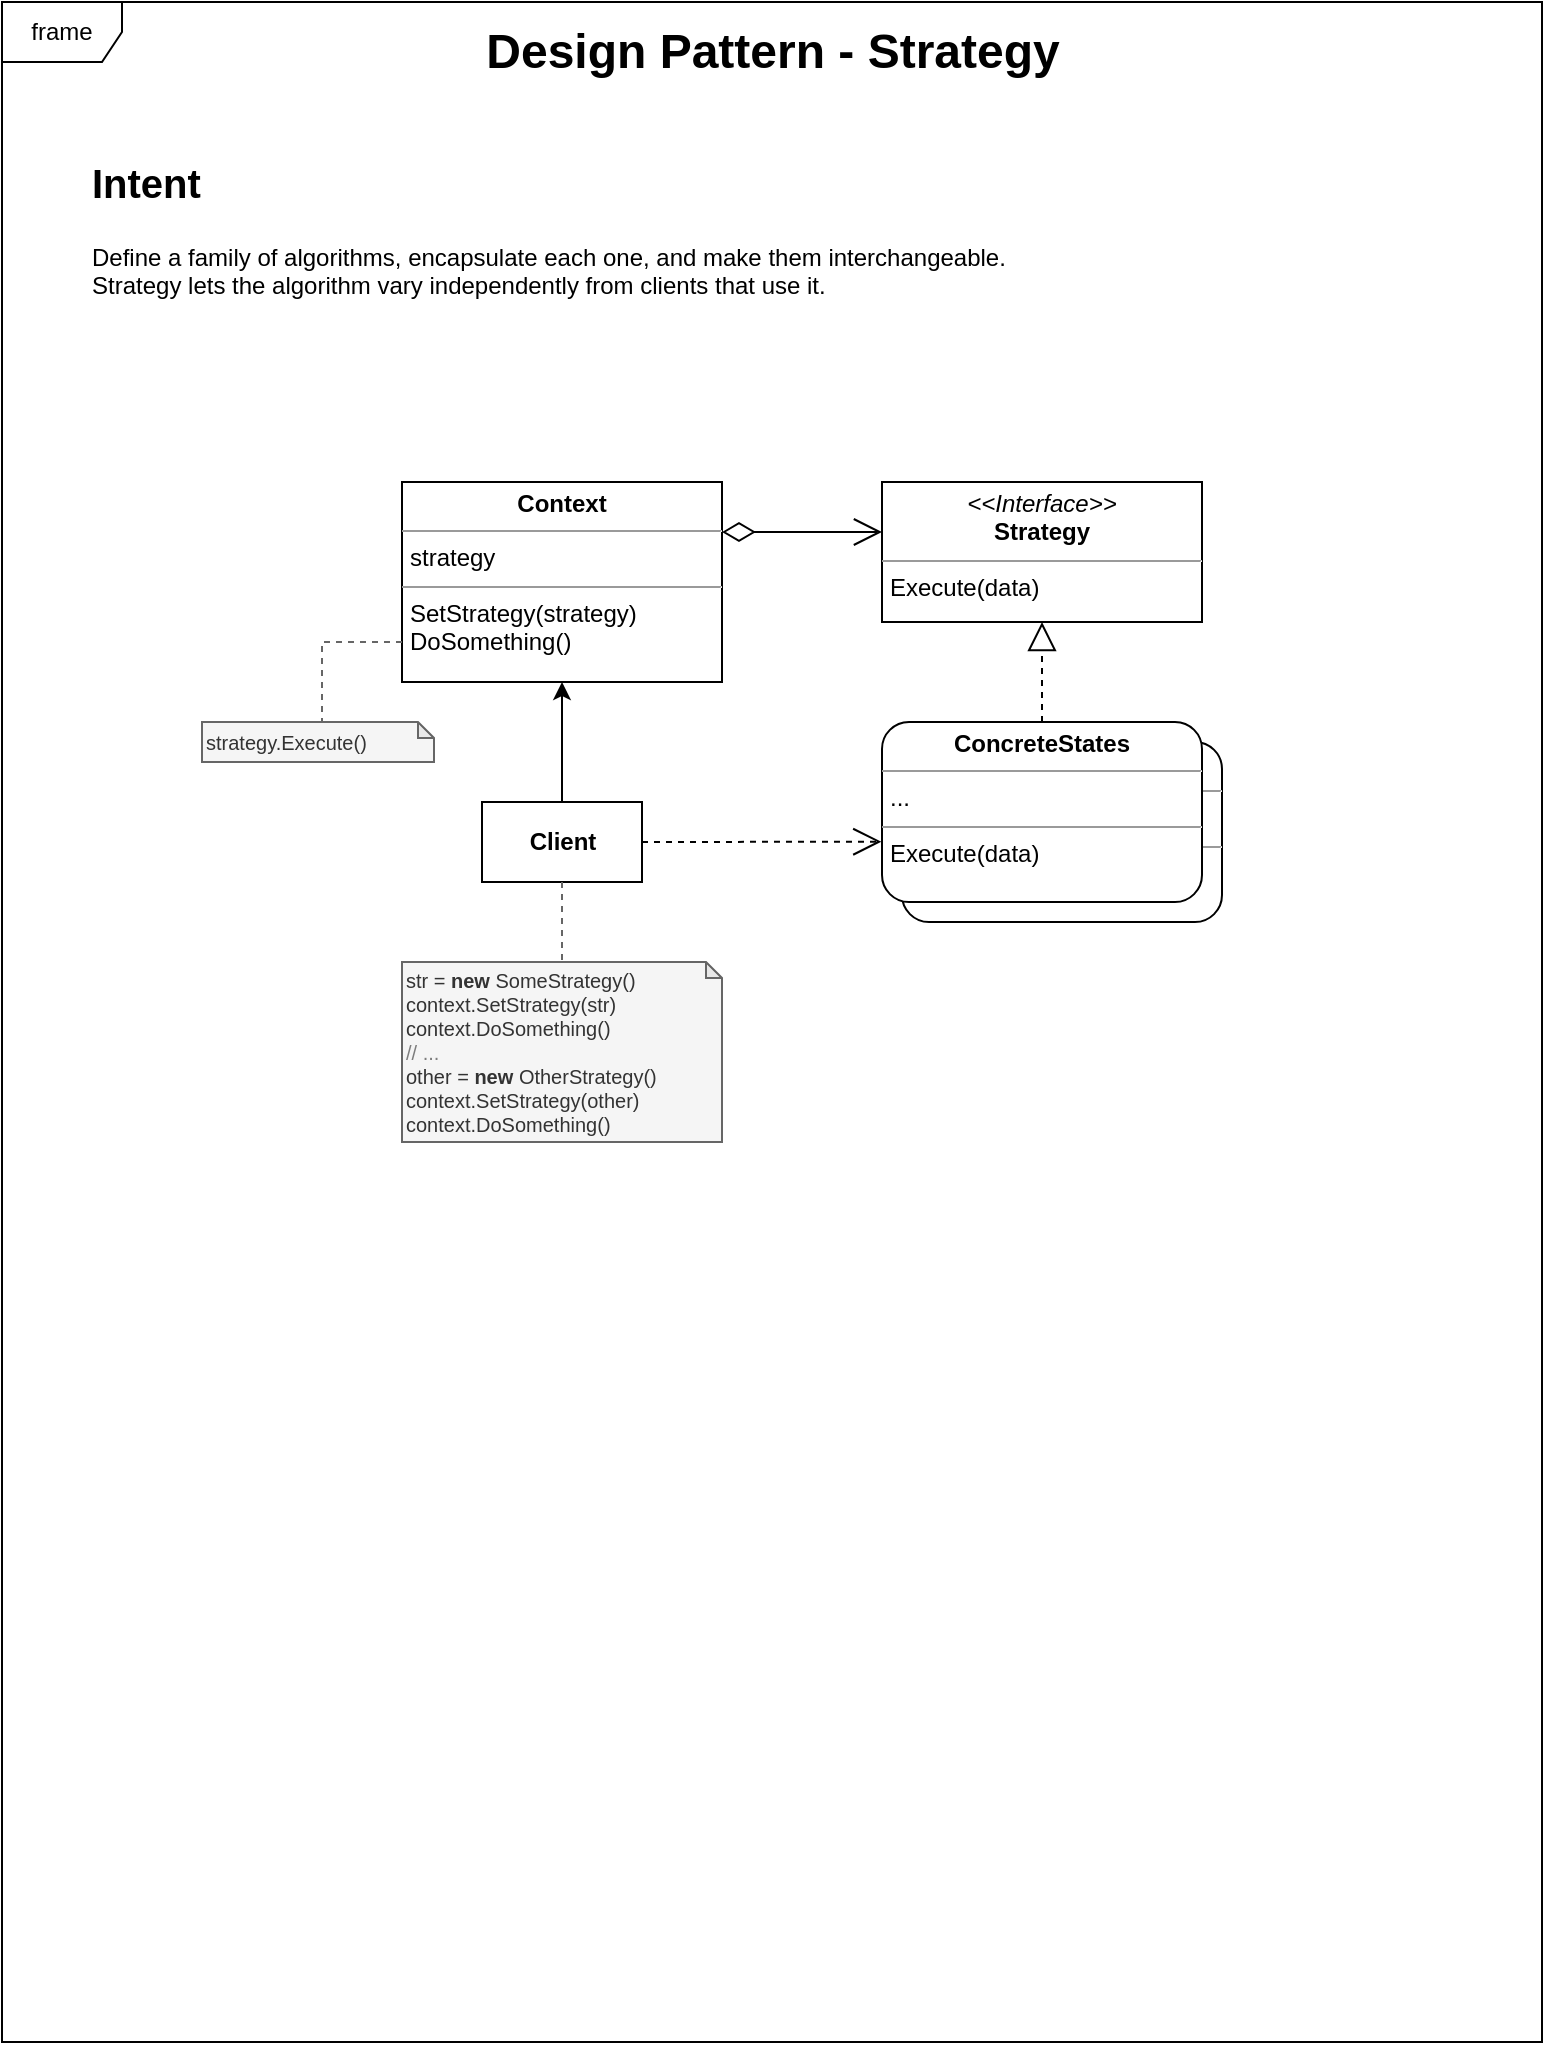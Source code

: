 <mxfile version="20.2.3" type="device"><diagram name="Page-1" id="c4acf3e9-155e-7222-9cf6-157b1a14988f"><mxGraphModel dx="1671" dy="1014" grid="1" gridSize="10" guides="1" tooltips="1" connect="1" arrows="1" fold="1" page="1" pageScale="1" pageWidth="850" pageHeight="1100" background="none" math="0" shadow="0"><root><mxCell id="0"/><mxCell id="1" parent="0"/><mxCell id="4ZSfXm20-_xIdtlkLb8F-1" value="frame" style="shape=umlFrame;whiteSpace=wrap;html=1;" vertex="1" parent="1"><mxGeometry x="40" y="40" width="770" height="1020" as="geometry"/></mxCell><mxCell id="SNXLgNl5wJkpsjLgbIaf-1" value="&lt;b style=&quot;&quot;&gt;&lt;font style=&quot;font-size: 24px;&quot;&gt;Design Pattern - Strategy&lt;/font&gt;&lt;/b&gt;" style="text;html=1;align=center;verticalAlign=middle;resizable=0;points=[];autosize=1;strokeColor=none;fillColor=none;fontSize=16;" parent="1" vertex="1"><mxGeometry x="270" y="45" width="310" height="40" as="geometry"/></mxCell><mxCell id="KmE9x78havIfTtKwWrY--2" value="&lt;h1&gt;&lt;font style=&quot;font-size: 20px;&quot;&gt;Intent&lt;/font&gt;&lt;/h1&gt;&lt;p&gt;Define a family of algorithms, encapsulate each one, and make them interchangeable.&lt;br&gt;&lt;span style=&quot;background-color: initial;&quot;&gt;Strategy lets the algorithm vary independently from clients that use it.&lt;/span&gt;&lt;/p&gt;" style="text;html=1;strokeColor=none;fillColor=none;spacing=5;spacingTop=-20;whiteSpace=wrap;overflow=hidden;rounded=0;" parent="1" vertex="1"><mxGeometry x="80" y="110" width="690" height="80" as="geometry"/></mxCell><mxCell id="nxDBWPMHmyQlofocXc1m-13" value="&lt;div style=&quot;&quot;&gt;&lt;span style=&quot;background-color: initial;&quot;&gt;strategy.Execute(&lt;/span&gt;&lt;span style=&quot;background-color: initial;&quot;&gt;)&lt;/span&gt;&lt;br&gt;&lt;/div&gt;" style="shape=note;whiteSpace=wrap;html=1;backgroundOutline=1;darkOpacity=0.05;size=8;fontSize=10;fillColor=#f5f5f5;fontColor=#333333;strokeColor=#666666;align=left;" parent="1" vertex="1"><mxGeometry x="140" y="400" width="116" height="20" as="geometry"/></mxCell><mxCell id="fXI1r1HBPa7Hxd0uq64p-1" value="&lt;p style=&quot;margin:0px;margin-top:4px;text-align:center;&quot;&gt;&lt;i&gt;&amp;lt;&amp;lt;Interface&amp;gt;&amp;gt;&lt;/i&gt;&lt;br&gt;&lt;b&gt;Strategy&lt;/b&gt;&lt;/p&gt;&lt;hr size=&quot;1&quot;&gt;&lt;p style=&quot;margin:0px;margin-left:4px;&quot;&gt;&lt;/p&gt;&lt;p style=&quot;margin:0px;margin-left:4px;&quot;&gt;&lt;span style=&quot;background-color: initial;&quot;&gt;Execute(data)&lt;/span&gt;&lt;/p&gt;" style="verticalAlign=top;align=left;overflow=fill;fontSize=12;fontFamily=Helvetica;html=1;" parent="1" vertex="1"><mxGeometry x="480" y="280" width="160" height="70" as="geometry"/></mxCell><mxCell id="fXI1r1HBPa7Hxd0uq64p-2" value="&lt;p style=&quot;margin:0px;margin-top:4px;text-align:center;&quot;&gt;&lt;b&gt;ConcreteHandlers&lt;/b&gt;&lt;/p&gt;&lt;hr size=&quot;1&quot;&gt;&lt;p style=&quot;margin:0px;margin-left:4px;&quot;&gt;...&lt;/p&gt;&lt;hr size=&quot;1&quot;&gt;&lt;p style=&quot;margin:0px;margin-left:4px;&quot;&gt;&lt;span style=&quot;background-color: initial;&quot;&gt;Handle(request)&lt;/span&gt;&lt;/p&gt;" style="verticalAlign=top;align=left;overflow=fill;fontSize=12;fontFamily=Helvetica;html=1;rounded=1;" parent="1" vertex="1"><mxGeometry x="490" y="410" width="160" height="90" as="geometry"/></mxCell><mxCell id="fXI1r1HBPa7Hxd0uq64p-3" value="&lt;p style=&quot;margin:0px;margin-top:4px;text-align:center;&quot;&gt;&lt;b&gt;ConcreteStates&lt;/b&gt;&lt;/p&gt;&lt;hr size=&quot;1&quot;&gt;&lt;p style=&quot;margin:0px;margin-left:4px;&quot;&gt;...&lt;/p&gt;&lt;hr size=&quot;1&quot;&gt;&lt;p style=&quot;margin:0px;margin-left:4px;&quot;&gt;&lt;span style=&quot;background-color: initial;&quot;&gt;Execute(data)&lt;/span&gt;&lt;/p&gt;" style="verticalAlign=top;align=left;overflow=fill;fontSize=12;fontFamily=Helvetica;html=1;rounded=1;" parent="1" vertex="1"><mxGeometry x="480" y="400" width="160" height="90" as="geometry"/></mxCell><mxCell id="fXI1r1HBPa7Hxd0uq64p-5" value="&lt;p style=&quot;margin:0px;margin-top:4px;text-align:center;&quot;&gt;&lt;b&gt;Context&lt;/b&gt;&lt;/p&gt;&lt;hr size=&quot;1&quot;&gt;&lt;p style=&quot;margin:0px;margin-left:4px;&quot;&gt;strategy&lt;/p&gt;&lt;hr size=&quot;1&quot;&gt;&lt;p style=&quot;margin:0px;margin-left:4px;&quot;&gt;SetStrategy(strategy)&lt;/p&gt;&lt;p style=&quot;margin:0px;margin-left:4px;&quot;&gt;&lt;span style=&quot;background-color: initial;&quot;&gt;DoSomething()&lt;/span&gt;&lt;/p&gt;" style="verticalAlign=top;align=left;overflow=fill;fontSize=12;fontFamily=Helvetica;html=1;" parent="1" vertex="1"><mxGeometry x="240" y="280" width="160" height="100" as="geometry"/></mxCell><mxCell id="fXI1r1HBPa7Hxd0uq64p-10" value="" style="endArrow=open;html=1;endSize=12;startArrow=diamondThin;startSize=14;startFill=0;edgeStyle=orthogonalEdgeStyle;align=left;verticalAlign=bottom;rounded=0;exitX=1;exitY=0.25;exitDx=0;exitDy=0;" parent="1" source="fXI1r1HBPa7Hxd0uq64p-5" edge="1"><mxGeometry x="-1" y="3" relative="1" as="geometry"><mxPoint x="410" y="310" as="sourcePoint"/><mxPoint x="480" y="305" as="targetPoint"/><Array as="points"><mxPoint x="480" y="305"/></Array></mxGeometry></mxCell><mxCell id="fXI1r1HBPa7Hxd0uq64p-11" value="" style="endArrow=block;dashed=1;endFill=0;endSize=12;html=1;rounded=0;entryX=0.5;entryY=1;entryDx=0;entryDy=0;exitX=0.5;exitY=0;exitDx=0;exitDy=0;" parent="1" source="fXI1r1HBPa7Hxd0uq64p-3" target="fXI1r1HBPa7Hxd0uq64p-1" edge="1"><mxGeometry width="160" relative="1" as="geometry"><mxPoint x="390" y="390" as="sourcePoint"/><mxPoint x="550" y="390" as="targetPoint"/></mxGeometry></mxCell><mxCell id="fXI1r1HBPa7Hxd0uq64p-13" style="edgeStyle=none;rounded=0;orthogonalLoop=1;jettySize=auto;html=1;exitX=0.5;exitY=0;exitDx=0;exitDy=0;entryX=0.5;entryY=1;entryDx=0;entryDy=0;" parent="1" source="fXI1r1HBPa7Hxd0uq64p-12" target="fXI1r1HBPa7Hxd0uq64p-5" edge="1"><mxGeometry relative="1" as="geometry"/></mxCell><mxCell id="fXI1r1HBPa7Hxd0uq64p-12" value="&lt;b&gt;Client&lt;/b&gt;" style="html=1;" parent="1" vertex="1"><mxGeometry x="280" y="440" width="80" height="40" as="geometry"/></mxCell><mxCell id="fXI1r1HBPa7Hxd0uq64p-14" value="" style="endArrow=open;endSize=12;dashed=1;html=1;rounded=0;exitX=1;exitY=0.5;exitDx=0;exitDy=0;entryX=-0.002;entryY=0.665;entryDx=0;entryDy=0;entryPerimeter=0;" parent="1" source="fXI1r1HBPa7Hxd0uq64p-12" target="fXI1r1HBPa7Hxd0uq64p-3" edge="1"><mxGeometry width="160" relative="1" as="geometry"><mxPoint x="390" y="550" as="sourcePoint"/><mxPoint x="550" y="550" as="targetPoint"/></mxGeometry></mxCell><mxCell id="fXI1r1HBPa7Hxd0uq64p-15" style="rounded=0;orthogonalLoop=1;jettySize=auto;html=1;fontSize=10;endArrow=none;endFill=0;dashed=1;fillColor=#f5f5f5;strokeColor=#666666;sketch=0;shadow=0;startArrow=none;startFill=0;" parent="1" edge="1"><mxGeometry relative="1" as="geometry"><mxPoint x="240" y="360" as="sourcePoint"/><mxPoint x="200" y="400" as="targetPoint"/><Array as="points"><mxPoint x="200" y="360"/></Array></mxGeometry></mxCell><mxCell id="fXI1r1HBPa7Hxd0uq64p-20" value="&lt;div style=&quot;&quot;&gt;str = &lt;b&gt;new &lt;/b&gt;SomeStrategy()&lt;/div&gt;&lt;div style=&quot;&quot;&gt;context.SetStrategy(str)&lt;/div&gt;&lt;div style=&quot;&quot;&gt;context.DoSomething()&lt;/div&gt;&lt;div style=&quot;&quot;&gt;&lt;font color=&quot;#7d7d7d&quot;&gt;// ...&lt;/font&gt;&lt;/div&gt;&lt;div style=&quot;&quot;&gt;&lt;div&gt;other =&amp;nbsp;&lt;b&gt;new &lt;/b&gt;OtherStrategy()&lt;/div&gt;&lt;div&gt;context.SetStrategy(other)&lt;/div&gt;&lt;div&gt;context.DoSomething()&lt;/div&gt;&lt;/div&gt;" style="shape=note;whiteSpace=wrap;html=1;backgroundOutline=1;darkOpacity=0.05;size=8;fontSize=10;fillColor=#f5f5f5;fontColor=#333333;strokeColor=#666666;align=left;" parent="1" vertex="1"><mxGeometry x="240" y="520" width="160" height="90" as="geometry"/></mxCell><mxCell id="fXI1r1HBPa7Hxd0uq64p-21" style="rounded=0;orthogonalLoop=1;jettySize=auto;html=1;fontSize=10;endArrow=none;endFill=0;dashed=1;fillColor=#f5f5f5;strokeColor=#666666;sketch=0;shadow=0;startArrow=none;startFill=0;entryX=0.5;entryY=0;entryDx=0;entryDy=0;entryPerimeter=0;exitX=0.5;exitY=1;exitDx=0;exitDy=0;" parent="1" source="fXI1r1HBPa7Hxd0uq64p-12" target="fXI1r1HBPa7Hxd0uq64p-20" edge="1"><mxGeometry relative="1" as="geometry"><mxPoint x="300" y="540" as="sourcePoint"/><mxPoint x="300" y="560" as="targetPoint"/><Array as="points"/></mxGeometry></mxCell></root></mxGraphModel></diagram></mxfile>